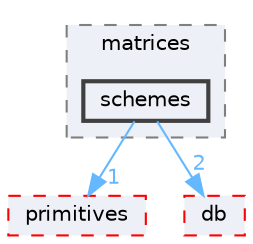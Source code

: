 digraph "src/OpenFOAM/matrices/schemes"
{
 // LATEX_PDF_SIZE
  bgcolor="transparent";
  edge [fontname=Helvetica,fontsize=10,labelfontname=Helvetica,labelfontsize=10];
  node [fontname=Helvetica,fontsize=10,shape=box,height=0.2,width=0.4];
  compound=true
  subgraph clusterdir_b07477ab37bc0cd7eb28fb569c691c21 {
    graph [ bgcolor="#edf0f7", pencolor="grey50", label="matrices", fontname=Helvetica,fontsize=10 style="filled,dashed", URL="dir_b07477ab37bc0cd7eb28fb569c691c21.html",tooltip=""]
  dir_cad7d2d4e5b4672d26a00e4f7b937e01 [label="schemes", fillcolor="#edf0f7", color="grey25", style="filled,bold", URL="dir_cad7d2d4e5b4672d26a00e4f7b937e01.html",tooltip=""];
  }
  dir_3e50f45338116b169052b428016851aa [label="primitives", fillcolor="#edf0f7", color="red", style="filled,dashed", URL="dir_3e50f45338116b169052b428016851aa.html",tooltip=""];
  dir_63c634f7a7cfd679ac26c67fb30fc32f [label="db", fillcolor="#edf0f7", color="red", style="filled,dashed", URL="dir_63c634f7a7cfd679ac26c67fb30fc32f.html",tooltip=""];
  dir_cad7d2d4e5b4672d26a00e4f7b937e01->dir_3e50f45338116b169052b428016851aa [headlabel="1", labeldistance=1.5 headhref="dir_003433_003069.html" href="dir_003433_003069.html" color="steelblue1" fontcolor="steelblue1"];
  dir_cad7d2d4e5b4672d26a00e4f7b937e01->dir_63c634f7a7cfd679ac26c67fb30fc32f [headlabel="2", labeldistance=1.5 headhref="dir_003433_000817.html" href="dir_003433_000817.html" color="steelblue1" fontcolor="steelblue1"];
}
